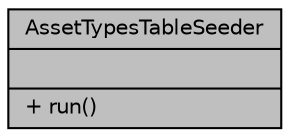 digraph "AssetTypesTableSeeder"
{
 // LATEX_PDF_SIZE
  bgcolor="transparent";
  edge [fontname="Helvetica",fontsize="10",labelfontname="Helvetica",labelfontsize="10"];
  node [fontname="Helvetica",fontsize="10",shape=record];
  Node1 [label="{AssetTypesTableSeeder\n||+ run()\l}",height=0.2,width=0.4,color="black", fillcolor="grey75", style="filled", fontcolor="black",tooltip="Inicializar Tipos de Bien."];
}
